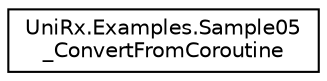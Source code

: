 digraph "Graphical Class Hierarchy"
{
 // LATEX_PDF_SIZE
  edge [fontname="Helvetica",fontsize="10",labelfontname="Helvetica",labelfontsize="10"];
  node [fontname="Helvetica",fontsize="10",shape=record];
  rankdir="LR";
  Node0 [label="UniRx.Examples.Sample05\l_ConvertFromCoroutine",height=0.2,width=0.4,color="black", fillcolor="white", style="filled",URL="$class_uni_rx_1_1_examples_1_1_sample05___convert_from_coroutine.html",tooltip=" "];
}
